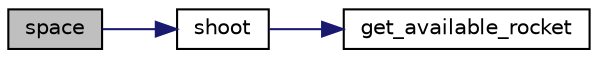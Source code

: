 digraph "space"
{
 // LATEX_PDF_SIZE
  edge [fontname="Helvetica",fontsize="10",labelfontname="Helvetica",labelfontsize="10"];
  node [fontname="Helvetica",fontsize="10",shape=record];
  rankdir="LR";
  Node1 [label="space",height=0.2,width=0.4,color="black", fillcolor="grey75", style="filled", fontcolor="black",tooltip="Function that make the player shoot is space is pressed."];
  Node1 -> Node2 [color="midnightblue",fontsize="10",style="solid",fontname="Helvetica"];
  Node2 [label="shoot",height=0.2,width=0.4,color="black", fillcolor="white", style="filled",URL="$rocket__controller_8c.html#ada059c3d57305096670459ca267e431f",tooltip="Function for shoot a rocket for player and enemy."];
  Node2 -> Node3 [color="midnightblue",fontsize="10",style="solid",fontname="Helvetica"];
  Node3 [label="get_available_rocket",height=0.2,width=0.4,color="black", fillcolor="white", style="filled",URL="$rocket__controller_8c.html#a8f13369d5c69922100f5b70dc104784f",tooltip="Function that return the index of the first available rocket."];
}
